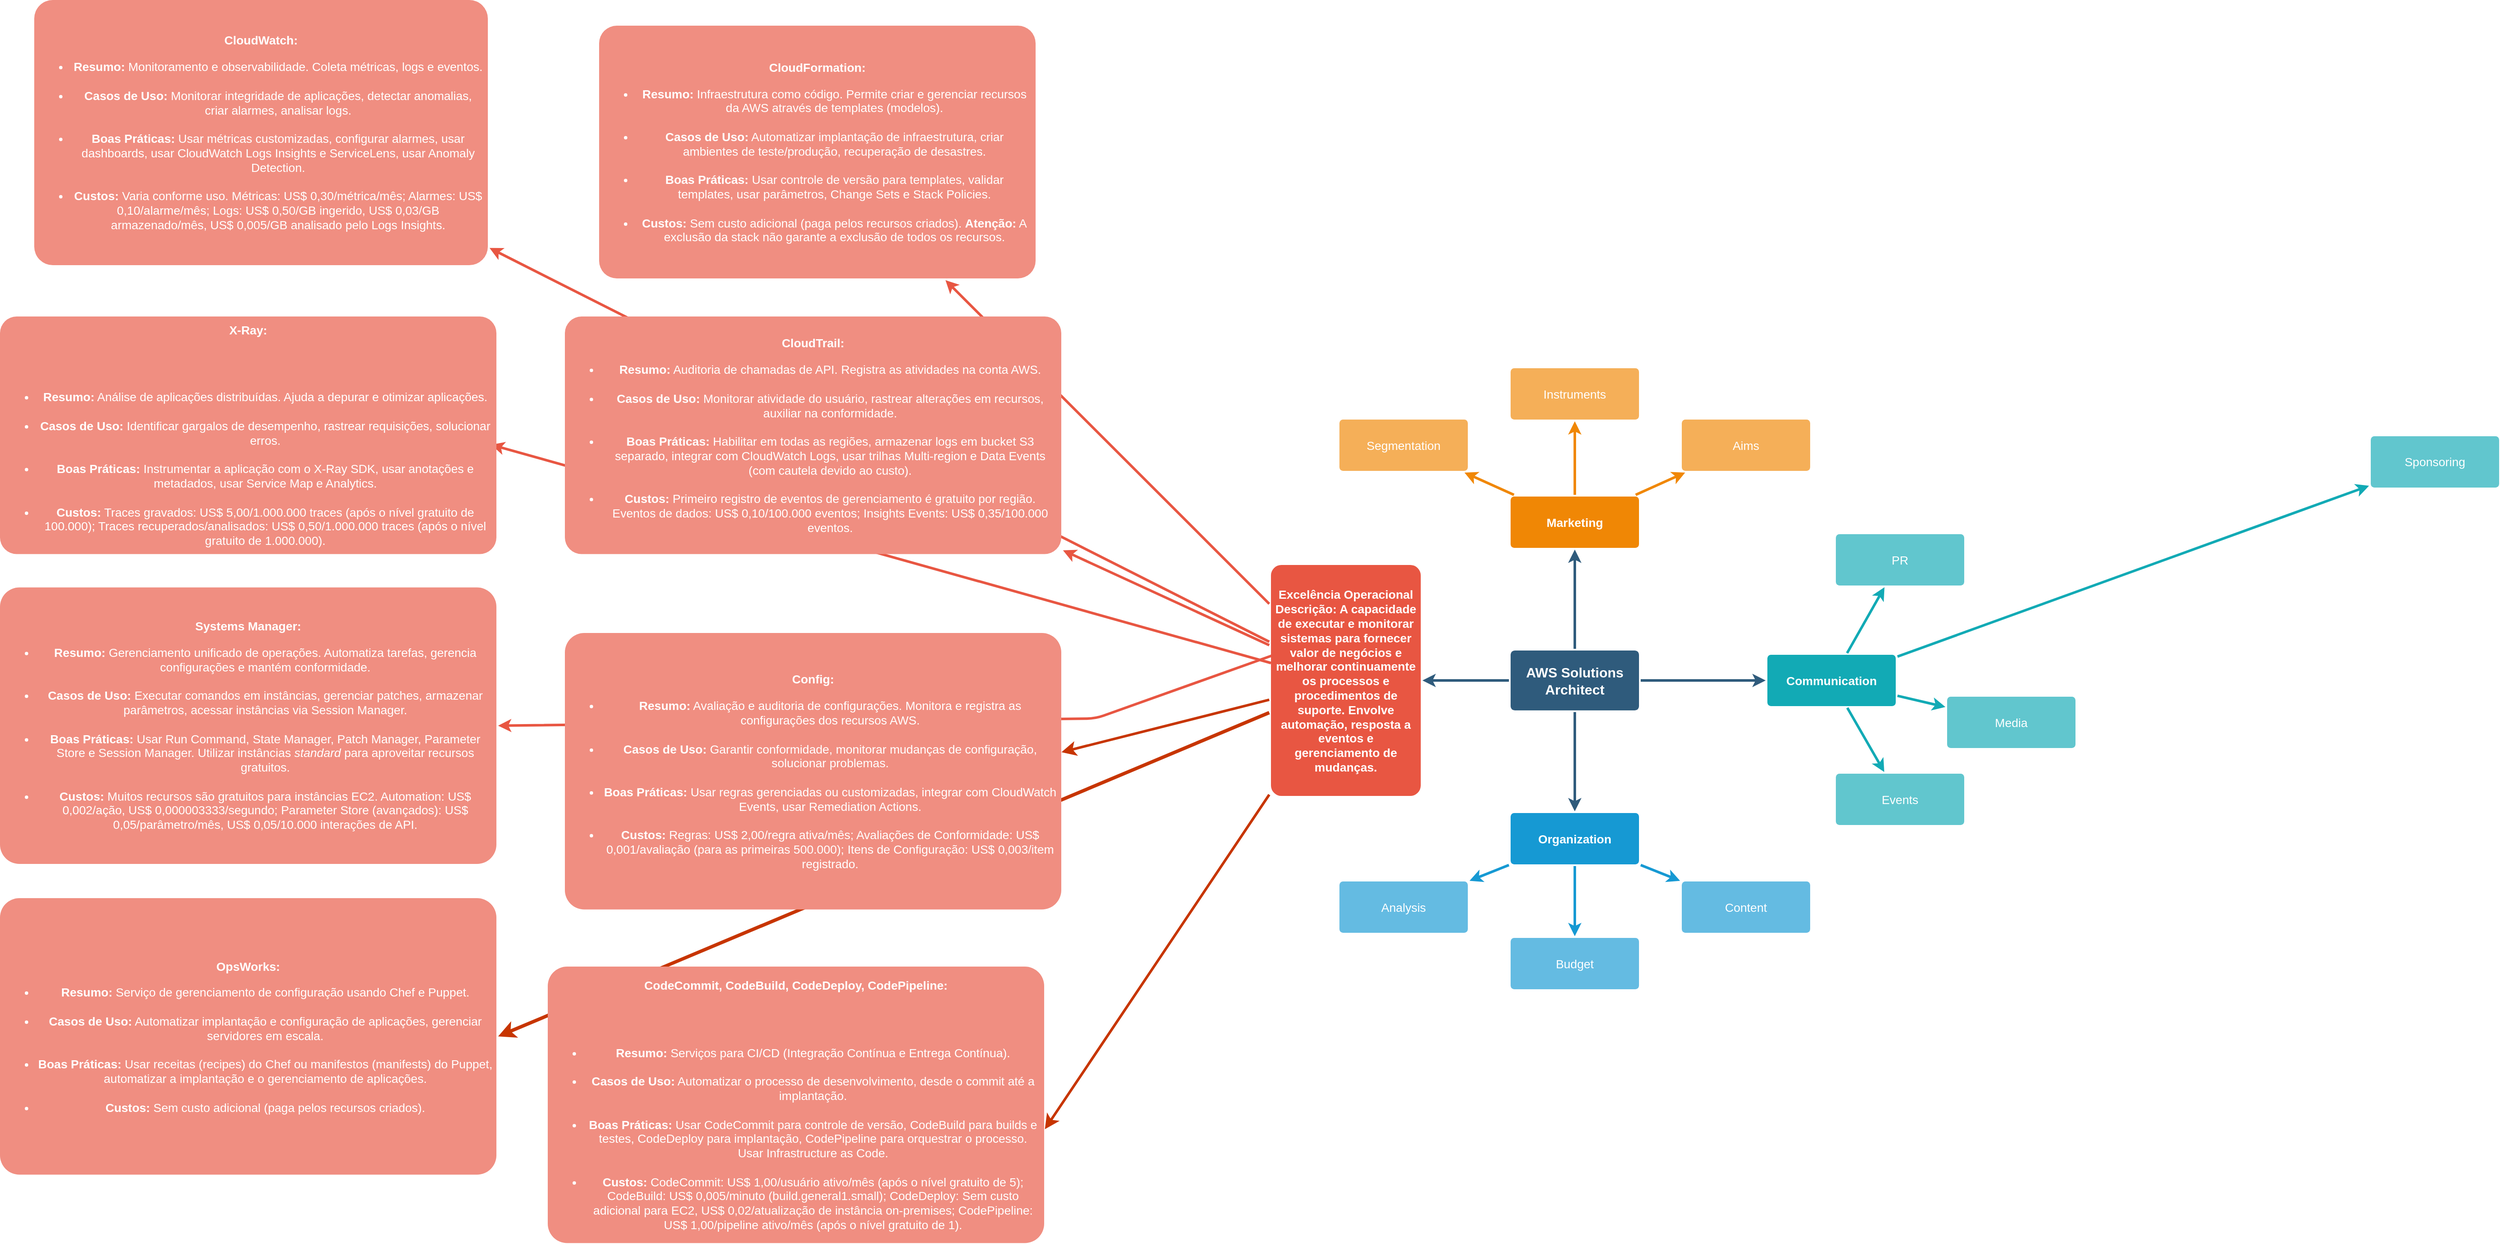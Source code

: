 <mxfile version="24.9.0">
  <diagram id="6a731a19-8d31-9384-78a2-239565b7b9f0" name="Page-1">
    <mxGraphModel dx="6111" dy="2560" grid="1" gridSize="10" guides="1" tooltips="1" connect="1" arrows="1" fold="1" page="1" pageScale="1" pageWidth="1169" pageHeight="827" background="none" math="0" shadow="0">
      <root>
        <mxCell id="0" />
        <mxCell id="1" parent="0" />
        <mxCell id="-hZSJfEYsWuoOAUDj7_P-1790" style="edgeStyle=none;curved=1;rounded=0;orthogonalLoop=1;jettySize=auto;html=1;entryX=0.998;entryY=0.587;entryDx=0;entryDy=0;entryPerimeter=0;fontSize=12;startSize=8;endSize=8;fillColor=#fa6800;strokeColor=#C73500;strokeWidth=3;" edge="1" parent="1" source="1753" target="-hZSJfEYsWuoOAUDj7_P-1787">
          <mxGeometry relative="1" as="geometry" />
        </mxCell>
        <mxCell id="-hZSJfEYsWuoOAUDj7_P-1781" value="" style="edgeStyle=none;rounded=1;jumpStyle=none;html=1;shadow=0;labelBackgroundColor=none;startArrow=none;startFill=0;jettySize=auto;orthogonalLoop=1;strokeColor=#E85642;strokeWidth=3;fontFamily=Helvetica;fontSize=14;fontColor=#FFFFFF;spacing=5;fontStyle=1;fillColor=#b0e3e6;entryX=1;entryY=0.5;entryDx=0;entryDy=0;" edge="1" parent="1">
          <mxGeometry relative="1" as="geometry">
            <mxPoint x="215" y="395.13" as="sourcePoint" />
            <mxPoint x="-696" y="140.005" as="targetPoint" />
          </mxGeometry>
        </mxCell>
        <mxCell id="1745" value="" style="edgeStyle=none;rounded=0;jumpStyle=none;html=1;shadow=0;labelBackgroundColor=none;startArrow=none;startFill=0;endArrow=classic;endFill=1;jettySize=auto;orthogonalLoop=1;strokeColor=#2F5B7C;strokeWidth=3;fontFamily=Helvetica;fontSize=16;fontColor=#23445D;spacing=5;" parent="1" source="1749" target="1764" edge="1">
          <mxGeometry relative="1" as="geometry" />
        </mxCell>
        <mxCell id="1746" value="" style="edgeStyle=none;rounded=0;jumpStyle=none;html=1;shadow=0;labelBackgroundColor=none;startArrow=none;startFill=0;endArrow=classic;endFill=1;jettySize=auto;orthogonalLoop=1;strokeColor=#2F5B7C;strokeWidth=3;fontFamily=Helvetica;fontSize=16;fontColor=#23445D;spacing=5;" parent="1" source="1749" target="1771" edge="1">
          <mxGeometry relative="1" as="geometry" />
        </mxCell>
        <mxCell id="1747" value="" style="edgeStyle=none;rounded=0;jumpStyle=none;html=1;shadow=0;labelBackgroundColor=none;startArrow=none;startFill=0;endArrow=classic;endFill=1;jettySize=auto;orthogonalLoop=1;strokeColor=#2F5B7C;strokeWidth=3;fontFamily=Helvetica;fontSize=16;fontColor=#23445D;spacing=5;" parent="1" source="1749" target="1760" edge="1">
          <mxGeometry relative="1" as="geometry" />
        </mxCell>
        <mxCell id="1748" value="" style="edgeStyle=none;rounded=0;jumpStyle=none;html=1;shadow=0;labelBackgroundColor=none;startArrow=none;startFill=0;endArrow=classic;endFill=1;jettySize=auto;orthogonalLoop=1;strokeColor=#2F5B7C;strokeWidth=3;fontFamily=Helvetica;fontSize=16;fontColor=#23445D;spacing=5;" parent="1" source="1749" target="1753" edge="1">
          <mxGeometry relative="1" as="geometry" />
        </mxCell>
        <mxCell id="1749" value="AWS Solutions Architect" style="rounded=1;whiteSpace=wrap;html=1;shadow=0;labelBackgroundColor=none;strokeColor=none;strokeWidth=3;fillColor=#2F5B7C;fontFamily=Helvetica;fontSize=16;fontColor=#FFFFFF;align=center;fontStyle=1;spacing=5;arcSize=7;perimeterSpacing=2;" parent="1" vertex="1">
          <mxGeometry x="495" y="380.5" width="150" height="70" as="geometry" />
        </mxCell>
        <mxCell id="1750" value="" style="edgeStyle=none;rounded=1;jumpStyle=none;html=1;shadow=0;labelBackgroundColor=none;startArrow=none;startFill=0;jettySize=auto;orthogonalLoop=1;strokeColor=#E85642;strokeWidth=3;fontFamily=Helvetica;fontSize=14;fontColor=#FFFFFF;spacing=5;fontStyle=1;fillColor=#b0e3e6;" parent="1" source="1753" target="1756" edge="1">
          <mxGeometry relative="1" as="geometry" />
        </mxCell>
        <mxCell id="1751" value="" style="edgeStyle=none;rounded=1;jumpStyle=none;html=1;shadow=0;labelBackgroundColor=none;startArrow=none;startFill=0;jettySize=auto;orthogonalLoop=1;strokeColor=#E85642;strokeWidth=3;fontFamily=Helvetica;fontSize=14;fontColor=#FFFFFF;spacing=5;fontStyle=1;fillColor=#b0e3e6;" parent="1" source="1753" target="1755" edge="1">
          <mxGeometry relative="1" as="geometry" />
        </mxCell>
        <mxCell id="1752" value="" style="edgeStyle=none;rounded=1;jumpStyle=none;html=1;shadow=0;labelBackgroundColor=none;startArrow=none;startFill=0;jettySize=auto;orthogonalLoop=1;strokeColor=#E85642;strokeWidth=3;fontFamily=Helvetica;fontSize=14;fontColor=#FFFFFF;spacing=5;fontStyle=1;fillColor=#b0e3e6;" parent="1" source="1753" target="1754" edge="1">
          <mxGeometry relative="1" as="geometry" />
        </mxCell>
        <mxCell id="-hZSJfEYsWuoOAUDj7_P-1788" style="edgeStyle=none;curved=1;rounded=0;orthogonalLoop=1;jettySize=auto;html=1;entryX=1;entryY=0.5;entryDx=0;entryDy=0;fontSize=12;startSize=8;endSize=8;fillColor=#fa6800;strokeColor=#C73500;strokeWidth=4;" edge="1" parent="1" source="1753" target="-hZSJfEYsWuoOAUDj7_P-1784">
          <mxGeometry relative="1" as="geometry" />
        </mxCell>
        <mxCell id="1753" value="Excelência Operacional&lt;br&gt;&lt;strong&gt;Descrição:&lt;/strong&gt; A capacidade de executar e monitorar sistemas para fornecer valor de negócios e melhorar continuamente os processos e procedimentos de suporte. Envolve automação, resposta a eventos e gerenciamento de mudanças." style="rounded=1;whiteSpace=wrap;html=1;shadow=0;labelBackgroundColor=none;strokeColor=none;strokeWidth=3;fillColor=#e85642;fontFamily=Helvetica;fontSize=14;fontColor=#FFFFFF;align=center;spacing=5;fontStyle=1;arcSize=7;perimeterSpacing=2;" parent="1" vertex="1">
          <mxGeometry x="215" y="280.5" width="175" height="270" as="geometry" />
        </mxCell>
        <mxCell id="1754" value="&lt;p data-sourcepos=&quot;25:5-25:19&quot;&gt;&lt;strong&gt;CloudWatch:&lt;/strong&gt;&lt;/p&gt;&lt;ul data-sourcepos=&quot;26:5-30:0&quot;&gt;&lt;li data-sourcepos=&quot;26:5-26:85&quot;&gt;&lt;strong&gt;Resumo:&lt;/strong&gt; Monitoramento e observabilidade. Coleta métricas, logs e eventos.&lt;/li&gt;&lt;br&gt;&lt;li data-sourcepos=&quot;27:5-27:112&quot;&gt;&lt;strong&gt;Casos de Uso:&lt;/strong&gt; Monitorar integridade de aplicações, detectar anomalias, criar alarmes, analisar logs.&lt;/li&gt;&lt;br&gt;&lt;li data-sourcepos=&quot;28:5-28:160&quot;&gt;&lt;strong&gt;Boas Práticas:&lt;/strong&gt; Usar métricas customizadas, configurar alarmes, usar dashboards, usar CloudWatch Logs Insights e ServiceLens, usar Anomaly Detection.&lt;/li&gt;&lt;br&gt;&lt;li data-sourcepos=&quot;29:5-30:0&quot;&gt;&lt;strong&gt;Custos:&lt;/strong&gt; Varia conforme uso. Métricas: US$ 0,30/métrica/mês; Alarmes: US$ 0,10/alarme/mês; Logs: US$ 0,50/GB ingerido, US$ 0,03/GB armazenado/mês, US$ 0,005/GB analisado pelo Logs Insights.&lt;/li&gt;&lt;/ul&gt;" style="rounded=1;whiteSpace=wrap;html=1;shadow=0;labelBackgroundColor=none;strokeColor=none;strokeWidth=3;fillColor=#f08e81;fontFamily=Helvetica;fontSize=14;fontColor=#FFFFFF;align=center;spacing=5;fontStyle=0;arcSize=7;perimeterSpacing=2;" parent="1" vertex="1">
          <mxGeometry x="-1230" y="-380" width="530" height="310" as="geometry" />
        </mxCell>
        <mxCell id="1755" value="&lt;p data-sourcepos=&quot;19:5-19:19&quot;&gt;&lt;strong&gt;CloudTrail:&lt;/strong&gt;&lt;/p&gt;&lt;ul data-sourcepos=&quot;20:5-24:0&quot;&gt;&lt;li data-sourcepos=&quot;20:5-20:86&quot;&gt;&lt;strong&gt;Resumo:&lt;/strong&gt; Auditoria de chamadas de API. Registra as atividades na conta AWS.&lt;/li&gt;&lt;br&gt;&lt;li data-sourcepos=&quot;21:5-21:116&quot;&gt;&lt;strong&gt;Casos de Uso:&lt;/strong&gt; Monitorar atividade do usuário, rastrear alterações em recursos, auxiliar na conformidade.&lt;/li&gt;&lt;br&gt;&lt;li data-sourcepos=&quot;22:5-22:196&quot;&gt;&lt;strong&gt;Boas Práticas:&lt;/strong&gt; Habilitar em todas as regiões, armazenar logs em bucket S3 separado, integrar com CloudWatch Logs, usar trilhas Multi-region e Data Events (com cautela devido ao custo).&lt;/li&gt;&lt;br&gt;&lt;li data-sourcepos=&quot;23:5-24:0&quot;&gt;&lt;strong&gt;Custos:&lt;/strong&gt; Primeiro registro de eventos de gerenciamento é gratuito por região. Eventos de dados: US$ 0,10/100.000 eventos; Insights Events: US$ 0,35/100.000 eventos.&lt;/li&gt;&lt;/ul&gt;" style="rounded=1;whiteSpace=wrap;html=1;shadow=0;labelBackgroundColor=none;strokeColor=none;strokeWidth=3;fillColor=#f08e81;fontFamily=Helvetica;fontSize=14;fontColor=#FFFFFF;align=center;spacing=5;fontStyle=0;arcSize=7;perimeterSpacing=2;" parent="1" vertex="1">
          <mxGeometry x="-610" y="-10" width="580" height="277.75" as="geometry" />
        </mxCell>
        <mxCell id="1756" value="&lt;p data-sourcepos=&quot;13:5-13:23&quot;&gt;&lt;strong&gt;CloudFormation:&lt;/strong&gt;&lt;/p&gt;&lt;ul data-sourcepos=&quot;14:5-18:0&quot;&gt;&lt;li data-sourcepos=&quot;14:5-14:121&quot;&gt;&lt;strong&gt;Resumo:&lt;/strong&gt; Infraestrutura como código. Permite criar e gerenciar recursos da AWS através de templates (modelos).&lt;/li&gt;&lt;br&gt;&lt;li data-sourcepos=&quot;15:5-15:129&quot;&gt;&lt;strong&gt;Casos de Uso:&lt;/strong&gt; Automatizar implantação de infraestrutura, criar ambientes de teste/produção, recuperação de desastres.&lt;/li&gt;&lt;br&gt;&lt;li data-sourcepos=&quot;16:5-16:132&quot;&gt;&lt;strong&gt;Boas Práticas:&lt;/strong&gt; Usar controle de versão para templates, validar templates, usar parâmetros, Change Sets e Stack Policies.&lt;/li&gt;&lt;br&gt;&lt;li data-sourcepos=&quot;17:5-18:0&quot;&gt;&lt;strong&gt;Custos:&lt;/strong&gt; Sem custo adicional (paga pelos recursos criados). &lt;strong&gt;Atenção:&lt;/strong&gt; A exclusão da stack não garante a exclusão de todos os recursos.&lt;/li&gt;&lt;/ul&gt;" style="rounded=1;whiteSpace=wrap;html=1;shadow=0;labelBackgroundColor=none;strokeColor=none;strokeWidth=3;fillColor=#f08e81;fontFamily=Helvetica;fontSize=14;fontColor=#FFFFFF;align=center;spacing=5;fontStyle=0;arcSize=7;perimeterSpacing=2;" parent="1" vertex="1">
          <mxGeometry x="-570" y="-350" width="510" height="295.5" as="geometry" />
        </mxCell>
        <mxCell id="1757" value="" style="edgeStyle=none;rounded=0;jumpStyle=none;html=1;shadow=0;labelBackgroundColor=none;startArrow=none;startFill=0;endArrow=classic;endFill=1;jettySize=auto;orthogonalLoop=1;strokeColor=#1699D3;strokeWidth=3;fontFamily=Helvetica;fontSize=14;fontColor=#FFFFFF;spacing=5;" parent="1" source="1760" target="1763" edge="1">
          <mxGeometry relative="1" as="geometry" />
        </mxCell>
        <mxCell id="1758" value="" style="edgeStyle=none;rounded=0;jumpStyle=none;html=1;shadow=0;labelBackgroundColor=none;startArrow=none;startFill=0;endArrow=classic;endFill=1;jettySize=auto;orthogonalLoop=1;strokeColor=#1699D3;strokeWidth=3;fontFamily=Helvetica;fontSize=14;fontColor=#FFFFFF;spacing=5;" parent="1" source="1760" target="1762" edge="1">
          <mxGeometry relative="1" as="geometry" />
        </mxCell>
        <mxCell id="1759" value="" style="edgeStyle=none;rounded=0;jumpStyle=none;html=1;shadow=0;labelBackgroundColor=none;startArrow=none;startFill=0;endArrow=classic;endFill=1;jettySize=auto;orthogonalLoop=1;strokeColor=#1699D3;strokeWidth=3;fontFamily=Helvetica;fontSize=14;fontColor=#FFFFFF;spacing=5;" parent="1" source="1760" target="1761" edge="1">
          <mxGeometry relative="1" as="geometry" />
        </mxCell>
        <mxCell id="1760" value="Organization" style="rounded=1;whiteSpace=wrap;html=1;shadow=0;labelBackgroundColor=none;strokeColor=none;strokeWidth=3;fillColor=#1699d3;fontFamily=Helvetica;fontSize=14;fontColor=#FFFFFF;align=center;spacing=5;fontStyle=1;arcSize=7;perimeterSpacing=2;" parent="1" vertex="1">
          <mxGeometry x="495" y="570.5" width="150" height="60" as="geometry" />
        </mxCell>
        <mxCell id="1761" value="Content" style="rounded=1;whiteSpace=wrap;html=1;shadow=0;labelBackgroundColor=none;strokeColor=none;strokeWidth=3;fillColor=#64bbe2;fontFamily=Helvetica;fontSize=14;fontColor=#FFFFFF;align=center;spacing=5;arcSize=7;perimeterSpacing=2;" parent="1" vertex="1">
          <mxGeometry x="695" y="650.5" width="150" height="60" as="geometry" />
        </mxCell>
        <mxCell id="1762" value="Budget" style="rounded=1;whiteSpace=wrap;html=1;shadow=0;labelBackgroundColor=none;strokeColor=none;strokeWidth=3;fillColor=#64bbe2;fontFamily=Helvetica;fontSize=14;fontColor=#FFFFFF;align=center;spacing=5;arcSize=7;perimeterSpacing=2;" parent="1" vertex="1">
          <mxGeometry x="495" y="716.5" width="150" height="60" as="geometry" />
        </mxCell>
        <mxCell id="1763" value="Analysis" style="rounded=1;whiteSpace=wrap;html=1;shadow=0;labelBackgroundColor=none;strokeColor=none;strokeWidth=3;fillColor=#64bbe2;fontFamily=Helvetica;fontSize=14;fontColor=#FFFFFF;align=center;spacing=5;arcSize=7;perimeterSpacing=2;" parent="1" vertex="1">
          <mxGeometry x="295" y="650.5" width="150" height="60" as="geometry" />
        </mxCell>
        <mxCell id="1764" value="Marketing" style="rounded=1;whiteSpace=wrap;html=1;shadow=0;labelBackgroundColor=none;strokeColor=none;strokeWidth=3;fillColor=#F08705;fontFamily=Helvetica;fontSize=14;fontColor=#FFFFFF;align=center;spacing=5;fontStyle=1;arcSize=7;perimeterSpacing=2;" parent="1" vertex="1">
          <mxGeometry x="495" y="200.5" width="150" height="60" as="geometry" />
        </mxCell>
        <mxCell id="1765" value="Aims&lt;br&gt;" style="rounded=1;whiteSpace=wrap;html=1;shadow=0;labelBackgroundColor=none;strokeColor=none;strokeWidth=3;fillColor=#f5af58;fontFamily=Helvetica;fontSize=14;fontColor=#FFFFFF;align=center;spacing=5;arcSize=7;perimeterSpacing=2;" parent="1" vertex="1">
          <mxGeometry x="695" y="110.5" width="150" height="60" as="geometry" />
        </mxCell>
        <mxCell id="1766" value="" style="edgeStyle=none;rounded=0;jumpStyle=none;html=1;shadow=0;labelBackgroundColor=none;startArrow=none;startFill=0;endArrow=classic;endFill=1;jettySize=auto;orthogonalLoop=1;strokeColor=#F08705;strokeWidth=3;fontFamily=Helvetica;fontSize=14;fontColor=#FFFFFF;spacing=5;" parent="1" source="1764" target="1765" edge="1">
          <mxGeometry relative="1" as="geometry" />
        </mxCell>
        <mxCell id="1767" value="Instruments" style="rounded=1;whiteSpace=wrap;html=1;shadow=0;labelBackgroundColor=none;strokeColor=none;strokeWidth=3;fillColor=#f5af58;fontFamily=Helvetica;fontSize=14;fontColor=#FFFFFF;align=center;spacing=5;arcSize=7;perimeterSpacing=2;" parent="1" vertex="1">
          <mxGeometry x="495" y="50.5" width="150" height="60" as="geometry" />
        </mxCell>
        <mxCell id="1768" value="" style="edgeStyle=none;rounded=0;jumpStyle=none;html=1;shadow=0;labelBackgroundColor=none;startArrow=none;startFill=0;endArrow=classic;endFill=1;jettySize=auto;orthogonalLoop=1;strokeColor=#F08705;strokeWidth=3;fontFamily=Helvetica;fontSize=14;fontColor=#FFFFFF;spacing=5;" parent="1" source="1764" target="1767" edge="1">
          <mxGeometry relative="1" as="geometry" />
        </mxCell>
        <mxCell id="1769" value="Segmentation" style="rounded=1;whiteSpace=wrap;html=1;shadow=0;labelBackgroundColor=none;strokeColor=none;strokeWidth=3;fillColor=#f5af58;fontFamily=Helvetica;fontSize=14;fontColor=#FFFFFF;align=center;spacing=5;arcSize=7;perimeterSpacing=2;" parent="1" vertex="1">
          <mxGeometry x="295" y="110.5" width="150" height="60" as="geometry" />
        </mxCell>
        <mxCell id="1770" value="" style="edgeStyle=none;rounded=0;jumpStyle=none;html=1;shadow=0;labelBackgroundColor=none;startArrow=none;startFill=0;endArrow=classic;endFill=1;jettySize=auto;orthogonalLoop=1;strokeColor=#F08705;strokeWidth=3;fontFamily=Helvetica;fontSize=14;fontColor=#FFFFFF;spacing=5;" parent="1" source="1764" target="1769" edge="1">
          <mxGeometry relative="1" as="geometry" />
        </mxCell>
        <mxCell id="1771" value="Communication" style="rounded=1;whiteSpace=wrap;html=1;shadow=0;labelBackgroundColor=none;strokeColor=none;strokeWidth=3;fillColor=#12aab5;fontFamily=Helvetica;fontSize=14;fontColor=#FFFFFF;align=center;spacing=5;fontStyle=1;arcSize=7;perimeterSpacing=2;" parent="1" vertex="1">
          <mxGeometry x="795" y="385.5" width="150" height="60" as="geometry" />
        </mxCell>
        <mxCell id="1772" value="Events" style="rounded=1;whiteSpace=wrap;html=1;shadow=0;labelBackgroundColor=none;strokeColor=none;strokeWidth=3;fillColor=#61c6ce;fontFamily=Helvetica;fontSize=14;fontColor=#FFFFFF;align=center;spacing=5;fontStyle=0;arcSize=7;perimeterSpacing=2;" parent="1" vertex="1">
          <mxGeometry x="875" y="524.5" width="150" height="60" as="geometry" />
        </mxCell>
        <mxCell id="1773" value="" style="edgeStyle=none;rounded=1;jumpStyle=none;html=1;shadow=0;labelBackgroundColor=none;startArrow=none;startFill=0;jettySize=auto;orthogonalLoop=1;strokeColor=#12AAB5;strokeWidth=3;fontFamily=Helvetica;fontSize=14;fontColor=#FFFFFF;spacing=5;fontStyle=1;fillColor=#b0e3e6;" parent="1" source="1771" target="1772" edge="1">
          <mxGeometry relative="1" as="geometry" />
        </mxCell>
        <mxCell id="1774" value="Media" style="rounded=1;whiteSpace=wrap;html=1;shadow=0;labelBackgroundColor=none;strokeColor=none;strokeWidth=3;fillColor=#61c6ce;fontFamily=Helvetica;fontSize=14;fontColor=#FFFFFF;align=center;spacing=5;fontStyle=0;arcSize=7;perimeterSpacing=2;" parent="1" vertex="1">
          <mxGeometry x="1005" y="434.5" width="150" height="60" as="geometry" />
        </mxCell>
        <mxCell id="1775" value="" style="edgeStyle=none;rounded=1;jumpStyle=none;html=1;shadow=0;labelBackgroundColor=none;startArrow=none;startFill=0;jettySize=auto;orthogonalLoop=1;strokeColor=#12AAB5;strokeWidth=3;fontFamily=Helvetica;fontSize=14;fontColor=#FFFFFF;spacing=5;fontStyle=1;fillColor=#b0e3e6;" parent="1" source="1771" target="1774" edge="1">
          <mxGeometry relative="1" as="geometry" />
        </mxCell>
        <mxCell id="1776" value="Sponsoring" style="rounded=1;whiteSpace=wrap;html=1;shadow=0;labelBackgroundColor=none;strokeColor=none;strokeWidth=3;fillColor=#61c6ce;fontFamily=Helvetica;fontSize=14;fontColor=#FFFFFF;align=center;spacing=5;fontStyle=0;arcSize=7;perimeterSpacing=2;" parent="1" vertex="1">
          <mxGeometry x="1500" y="130" width="150" height="60" as="geometry" />
        </mxCell>
        <mxCell id="1777" value="" style="edgeStyle=none;rounded=1;jumpStyle=none;html=1;shadow=0;labelBackgroundColor=none;startArrow=none;startFill=0;jettySize=auto;orthogonalLoop=1;strokeColor=#12AAB5;strokeWidth=3;fontFamily=Helvetica;fontSize=14;fontColor=#FFFFFF;spacing=5;fontStyle=1;fillColor=#b0e3e6;" parent="1" source="1771" target="1776" edge="1">
          <mxGeometry relative="1" as="geometry" />
        </mxCell>
        <mxCell id="1778" value="PR" style="rounded=1;whiteSpace=wrap;html=1;shadow=0;labelBackgroundColor=none;strokeColor=none;strokeWidth=3;fillColor=#61c6ce;fontFamily=Helvetica;fontSize=14;fontColor=#FFFFFF;align=center;spacing=5;fontStyle=0;arcSize=7;perimeterSpacing=2;" parent="1" vertex="1">
          <mxGeometry x="875" y="244.5" width="150" height="60" as="geometry" />
        </mxCell>
        <mxCell id="1779" value="" style="edgeStyle=none;rounded=1;jumpStyle=none;html=1;shadow=0;labelBackgroundColor=none;startArrow=none;startFill=0;jettySize=auto;orthogonalLoop=1;strokeColor=#12AAB5;strokeWidth=3;fontFamily=Helvetica;fontSize=14;fontColor=#FFFFFF;spacing=5;fontStyle=1;fillColor=#b0e3e6;" parent="1" source="1771" target="1778" edge="1">
          <mxGeometry relative="1" as="geometry" />
        </mxCell>
        <mxCell id="-hZSJfEYsWuoOAUDj7_P-1779" value="&lt;p data-sourcepos=&quot;31:5-31:14&quot;&gt;&lt;strong&gt;X-Ray:&lt;/strong&gt;&lt;/p&gt;&lt;p data-sourcepos=&quot;19:5-19:19&quot;&gt;&lt;br/&gt;&lt;/p&gt;&lt;ul data-sourcepos=&quot;32:5-36:0&quot;&gt;&lt;br/&gt;&lt;li data-sourcepos=&quot;32:5-32:94&quot;&gt;&lt;strong&gt;Resumo:&lt;/strong&gt; Análise de aplicações distribuídas. Ajuda a depurar e otimizar aplicações.&lt;/li&gt;&lt;br/&gt;&lt;li data-sourcepos=&quot;33:5-33:101&quot;&gt;&lt;strong&gt;Casos de Uso:&lt;/strong&gt; Identificar gargalos de desempenho, rastrear requisições, solucionar erros.&lt;/li&gt;&lt;br/&gt;&lt;li data-sourcepos=&quot;34:5-34:126&quot;&gt;&lt;strong&gt;Boas Práticas:&lt;/strong&gt; Instrumentar a aplicação com o X-Ray SDK, usar anotações e metadados, usar Service Map e Analytics.&lt;/li&gt;&lt;br/&gt;&lt;li data-sourcepos=&quot;35:5-36:0&quot;&gt;&lt;strong&gt;Custos:&lt;/strong&gt; Traces gravados: US$ 5,00/1.000.000 traces (após o nível gratuito de 100.000); Traces recuperados/analisados: US$ 0,50/1.000.000 traces (após o nível gratuito de 1.000.000).&lt;/li&gt;&lt;/ul&gt;" style="rounded=1;whiteSpace=wrap;html=1;shadow=0;labelBackgroundColor=none;strokeColor=none;strokeWidth=3;fillColor=#f08e81;fontFamily=Helvetica;fontSize=14;fontColor=#FFFFFF;align=center;spacing=5;fontStyle=0;arcSize=7;perimeterSpacing=2;" vertex="1" parent="1">
          <mxGeometry x="-1270" y="-10" width="580" height="277.75" as="geometry" />
        </mxCell>
        <mxCell id="-hZSJfEYsWuoOAUDj7_P-1782" value="&lt;p data-sourcepos=&quot;37:5-37:24&quot;&gt;&lt;strong&gt;Systems Manager:&lt;/strong&gt;&lt;/p&gt;&lt;ul data-sourcepos=&quot;38:5-42:0&quot;&gt;&lt;li data-sourcepos=&quot;38:5-38:123&quot;&gt;&lt;strong&gt;Resumo:&lt;/strong&gt; Gerenciamento unificado de operações. Automatiza tarefas, gerencia configurações e mantém conformidade.&lt;/li&gt;&lt;br&gt;&lt;li data-sourcepos=&quot;39:5-39:139&quot;&gt;&lt;strong&gt;Casos de Uso:&lt;/strong&gt; Executar comandos em instâncias, gerenciar patches, armazenar parâmetros, acessar instâncias via Session Manager.&lt;/li&gt;&lt;br&gt;&lt;li data-sourcepos=&quot;40:5-40:176&quot;&gt;&lt;strong&gt;Boas Práticas:&lt;/strong&gt; Usar Run Command, State Manager, Patch Manager, Parameter Store e Session Manager. Utilizar instâncias &lt;em&gt;standard&lt;/em&gt; para aproveitar recursos gratuitos.&lt;/li&gt;&lt;br&gt;&lt;li data-sourcepos=&quot;41:5-42:0&quot;&gt;&lt;strong&gt;Custos:&lt;/strong&gt; Muitos recursos são gratuitos para instâncias EC2. Automation: US$ 0,002/ação, US$ 0,000003333/segundo; Parameter Store (avançados): US$ 0,05/parâmetro/mês, US$ 0,05/10.000 interações de API.&lt;/li&gt;&lt;/ul&gt;" style="rounded=1;whiteSpace=wrap;html=1;shadow=0;labelBackgroundColor=none;strokeColor=none;strokeWidth=3;fillColor=#f08e81;fontFamily=Helvetica;fontSize=14;fontColor=#FFFFFF;align=center;spacing=5;fontStyle=0;arcSize=7;perimeterSpacing=2;" vertex="1" parent="1">
          <mxGeometry x="-1270" y="306.75" width="580" height="323.25" as="geometry" />
        </mxCell>
        <mxCell id="-hZSJfEYsWuoOAUDj7_P-1783" value="" style="edgeStyle=none;rounded=1;jumpStyle=none;html=1;shadow=0;labelBackgroundColor=none;startArrow=none;startFill=0;jettySize=auto;orthogonalLoop=1;strokeColor=#E85642;strokeWidth=3;fontFamily=Helvetica;fontSize=14;fontColor=#FFFFFF;spacing=5;fontStyle=1;fillColor=#b0e3e6;entryX=1;entryY=0.5;entryDx=0;entryDy=0;" edge="1" parent="1" target="-hZSJfEYsWuoOAUDj7_P-1782">
          <mxGeometry relative="1" as="geometry">
            <mxPoint x="223" y="384" as="sourcePoint" />
            <mxPoint x="-18" y="273" as="targetPoint" />
            <Array as="points">
              <mxPoint x="10" y="460" />
            </Array>
          </mxGeometry>
        </mxCell>
        <mxCell id="-hZSJfEYsWuoOAUDj7_P-1784" value="&lt;p data-sourcepos=&quot;43:5-43:17&quot;&gt;&lt;strong&gt;OpsWorks:&lt;/strong&gt;&lt;/p&gt;&lt;ul data-sourcepos=&quot;44:5-48:0&quot;&gt;&lt;li data-sourcepos=&quot;44:5-44:82&quot;&gt;&lt;strong&gt;Resumo:&lt;/strong&gt; Serviço de gerenciamento de configuração usando Chef e Puppet.&lt;/li&gt;&lt;br&gt;&lt;li data-sourcepos=&quot;45:5-45:111&quot;&gt;&lt;strong&gt;Casos de Uso:&lt;/strong&gt; Automatizar implantação e configuração de aplicações, gerenciar servidores em escala.&lt;/li&gt;&lt;br&gt;&lt;li data-sourcepos=&quot;46:5-46:154&quot;&gt;&lt;strong&gt;Boas Práticas:&lt;/strong&gt; Usar receitas (recipes) do Chef ou manifestos (manifests) do Puppet, automatizar a implantação e o gerenciamento de aplicações.&lt;/li&gt;&lt;br&gt;&lt;li data-sourcepos=&quot;47:5-48:0&quot;&gt;&lt;strong&gt;Custos:&lt;/strong&gt; Sem custo adicional (paga pelos recursos criados).&lt;/li&gt;&lt;/ul&gt;" style="rounded=1;whiteSpace=wrap;html=1;shadow=0;labelBackgroundColor=none;strokeColor=none;strokeWidth=3;fillColor=#f08e81;fontFamily=Helvetica;fontSize=14;fontColor=#FFFFFF;align=center;spacing=5;fontStyle=0;arcSize=7;perimeterSpacing=2;" vertex="1" parent="1">
          <mxGeometry x="-1270" y="670" width="580" height="323.25" as="geometry" />
        </mxCell>
        <mxCell id="-hZSJfEYsWuoOAUDj7_P-1785" value="&lt;p data-sourcepos=&quot;49:5-49:15&quot;&gt;&lt;strong&gt;Config:&lt;/strong&gt;&lt;/p&gt;&lt;ul data-sourcepos=&quot;50:5-54:0&quot;&gt;&lt;li data-sourcepos=&quot;50:5-50:114&quot;&gt;&lt;strong&gt;Resumo:&lt;/strong&gt; Avaliação e auditoria de configurações. Monitora e registra as configurações dos recursos AWS.&lt;/li&gt;&lt;br&gt;&lt;li data-sourcepos=&quot;51:5-51:106&quot;&gt;&lt;strong&gt;Casos de Uso:&lt;/strong&gt; Garantir conformidade, monitorar mudanças de configuração, solucionar problemas.&lt;/li&gt;&lt;br&gt;&lt;li data-sourcepos=&quot;52:5-52:125&quot;&gt;&lt;strong&gt;Boas Práticas:&lt;/strong&gt; Usar regras gerenciadas ou customizadas, integrar com CloudWatch Events, usar Remediation Actions.&lt;/li&gt;&lt;br&gt;&lt;li data-sourcepos=&quot;53:5-54:0&quot;&gt;&lt;strong&gt;Custos:&lt;/strong&gt; Regras: US$ 2,00/regra ativa/mês; Avaliações de Conformidade: US$ 0,001/avaliação (para as primeiras 500.000); Itens de Configuração: US$ 0,003/item registrado.&lt;/li&gt;&lt;/ul&gt;" style="rounded=1;whiteSpace=wrap;html=1;shadow=0;labelBackgroundColor=none;strokeColor=none;strokeWidth=3;fillColor=#f08e81;fontFamily=Helvetica;fontSize=14;fontColor=#FFFFFF;align=center;spacing=5;fontStyle=0;arcSize=7;perimeterSpacing=2;" vertex="1" parent="1">
          <mxGeometry x="-610" y="360" width="580" height="323.25" as="geometry" />
        </mxCell>
        <UserObject label="&lt;p data-sourcepos=&quot;55:5-55:56&quot;&gt;&lt;strong&gt;CodeCommit, CodeBuild, CodeDeploy, CodePipeline:&lt;/strong&gt;&lt;/p&gt;&#xa;&lt;ul data-sourcepos=&quot;56:5-59:301&quot;&gt;&#xa;&lt;li data-sourcepos=&quot;56:5-56:81&quot;&gt;&lt;strong&gt;Resumo:&lt;/strong&gt; Serviços para CI/CD (Integração Contínua e Entrega Contínua).&lt;/li&gt;&#xa;&lt;li data-sourcepos=&quot;57:5-57:102&quot;&gt;&lt;strong&gt;Casos de Uso:&lt;/strong&gt; Automatizar o processo de desenvolvimento, desde o commit até a implantação.&lt;/li&gt;&#xa;&lt;li data-sourcepos=&quot;58:5-58:198&quot;&gt;&lt;strong&gt;Boas Práticas:&lt;/strong&gt; Usar CodeCommit para controle de versão, CodeBuild para builds e testes, CodeDeploy para implantação, CodePipeline para orquestrar o processo. Usar Infrastructure as Code.&lt;/li&gt;&#xa;&lt;li data-sourcepos=&quot;59:5-59:301&quot;&gt;&lt;strong&gt;Custos:&lt;/strong&gt; CodeCommit: US$ 1,00/usuário ativo/mês (após o nível gratuito de 5); CodeBuild: US$ 0,005/minuto (build.general1.small); CodeDeploy: Sem custo adicional para EC2, US$ 0,02/atualização de instância on-premises; CodePipeline: US$ 1,00/pipeline ativo/mês (após o nível gratuito de 1).&lt;/li&gt;&lt;/ul&gt;" link="&lt;p data-sourcepos=&quot;55:5-55:56&quot;&gt;&lt;strong&gt;CodeCommit, CodeBuild, CodeDeploy, CodePipeline:&lt;/strong&gt;&lt;/p&gt;&#xa;&lt;ul data-sourcepos=&quot;56:5-59:301&quot;&gt;&#xa;&lt;li data-sourcepos=&quot;56:5-56:81&quot;&gt;&lt;strong&gt;Resumo:&lt;/strong&gt; Serviços para CI/CD (Integração Contínua e Entrega Contínua).&lt;/li&gt;&#xa;&lt;li data-sourcepos=&quot;57:5-57:102&quot;&gt;&lt;strong&gt;Casos de Uso:&lt;/strong&gt; Automatizar o processo de desenvolvimento, desde o commit até a implantação.&lt;/li&gt;&#xa;&lt;li data-sourcepos=&quot;58:5-58:198&quot;&gt;&lt;strong&gt;Boas Práticas:&lt;/strong&gt; Usar CodeCommit para controle de versão, CodeBuild para builds e testes, CodeDeploy para implantação, CodePipeline para orquestrar o processo. Usar Infrastructure as Code.&lt;/li&gt;&#xa;&lt;li data-sourcepos=&quot;59:5-59:301&quot;&gt;&lt;strong&gt;Custos:&lt;/strong&gt; CodeCommit: US$ 1,00/usuário ativo/mês (após o nível gratuito de 5); CodeBuild: US$ 0,005/minuto (build.general1.small); CodeDeploy: Sem custo adicional para EC2, US$ 0,02/atualização de instância on-premises; CodePipeline: US$ 1,00/pipeline ativo/mês (após o nível gratuito de 1).&lt;/li&gt;&lt;/ul&gt;" id="-hZSJfEYsWuoOAUDj7_P-1787">
          <mxCell style="rounded=1;whiteSpace=wrap;html=1;shadow=0;labelBackgroundColor=none;strokeColor=none;strokeWidth=3;fillColor=#f08e81;fontFamily=Helvetica;fontSize=14;fontColor=#FFFFFF;align=center;spacing=5;fontStyle=0;arcSize=7;perimeterSpacing=2;" vertex="1" parent="1">
            <mxGeometry x="-630" y="750" width="580" height="323.25" as="geometry" />
          </mxCell>
        </UserObject>
        <mxCell id="-hZSJfEYsWuoOAUDj7_P-1789" style="edgeStyle=none;curved=1;rounded=0;orthogonalLoop=1;jettySize=auto;html=1;entryX=0.997;entryY=0.432;entryDx=0;entryDy=0;entryPerimeter=0;fontSize=12;startSize=8;endSize=8;strokeWidth=3;fillColor=#fa6800;strokeColor=#C73500;" edge="1" parent="1" source="1753" target="-hZSJfEYsWuoOAUDj7_P-1785">
          <mxGeometry relative="1" as="geometry" />
        </mxCell>
      </root>
    </mxGraphModel>
  </diagram>
</mxfile>
